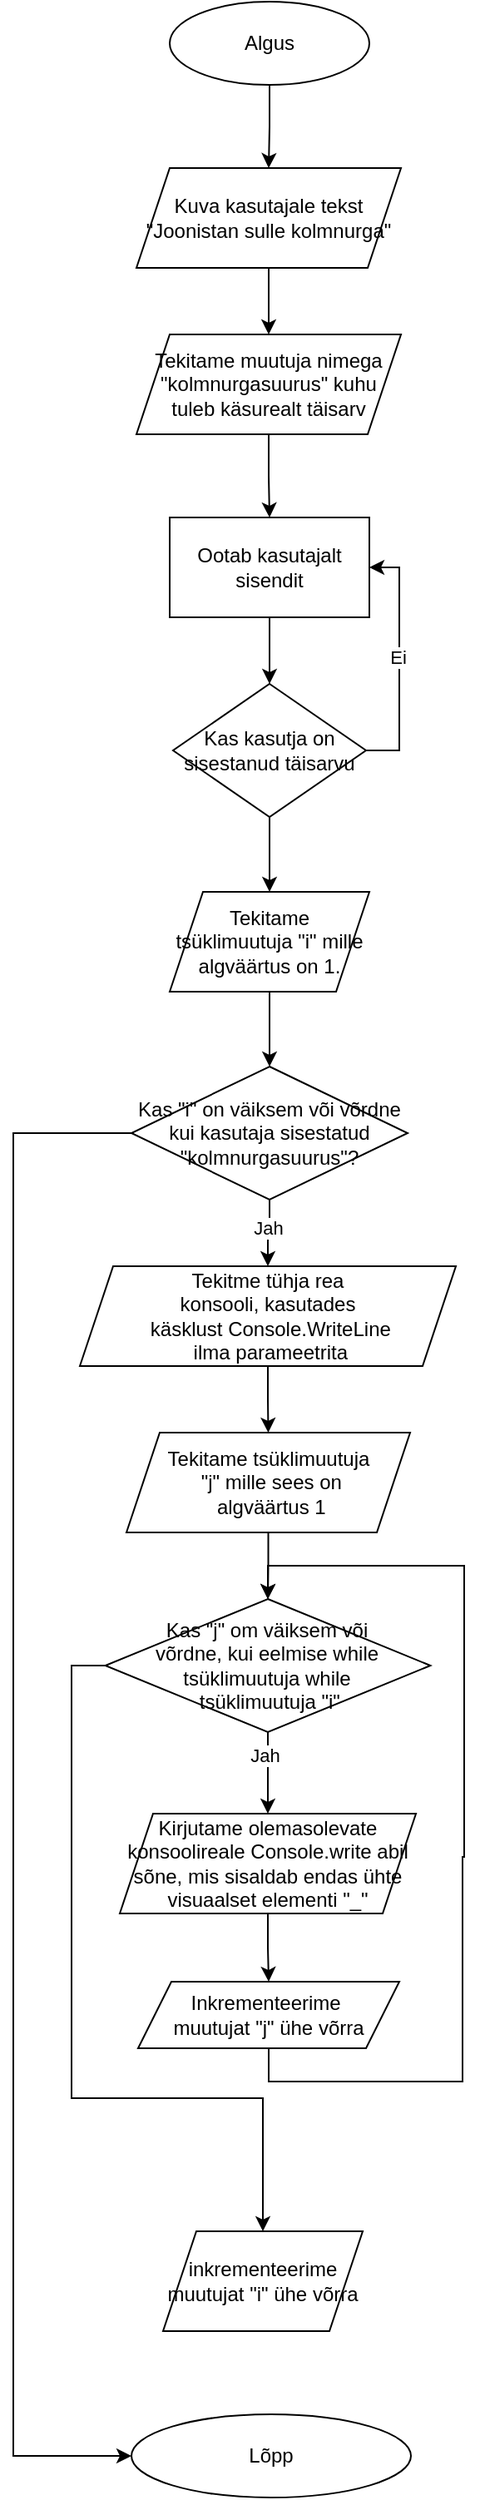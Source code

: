 <mxfile version="28.2.5">
  <diagram id="C5RBs43oDa-KdzZeNtuy" name="Page-1">
    <mxGraphModel dx="784" dy="861" grid="1" gridSize="10" guides="1" tooltips="1" connect="1" arrows="1" fold="1" page="1" pageScale="1" pageWidth="827" pageHeight="1169" math="0" shadow="0">
      <root>
        <mxCell id="WIyWlLk6GJQsqaUBKTNV-0" />
        <mxCell id="WIyWlLk6GJQsqaUBKTNV-1" parent="WIyWlLk6GJQsqaUBKTNV-0" />
        <mxCell id="_-viLAe0_29VRJoz3KLx-4" value="" style="edgeStyle=orthogonalEdgeStyle;rounded=0;orthogonalLoop=1;jettySize=auto;html=1;" edge="1" parent="WIyWlLk6GJQsqaUBKTNV-1" source="_-viLAe0_29VRJoz3KLx-0" target="_-viLAe0_29VRJoz3KLx-1">
          <mxGeometry relative="1" as="geometry" />
        </mxCell>
        <mxCell id="_-viLAe0_29VRJoz3KLx-0" value="Algus" style="ellipse;whiteSpace=wrap;html=1;" vertex="1" parent="WIyWlLk6GJQsqaUBKTNV-1">
          <mxGeometry x="354" y="20" width="120" height="50" as="geometry" />
        </mxCell>
        <mxCell id="_-viLAe0_29VRJoz3KLx-6" value="" style="edgeStyle=orthogonalEdgeStyle;rounded=0;orthogonalLoop=1;jettySize=auto;html=1;" edge="1" parent="WIyWlLk6GJQsqaUBKTNV-1" source="_-viLAe0_29VRJoz3KLx-1" target="_-viLAe0_29VRJoz3KLx-5">
          <mxGeometry relative="1" as="geometry" />
        </mxCell>
        <mxCell id="_-viLAe0_29VRJoz3KLx-1" value="Kuva kasutajale tekst &quot;Joonistan sulle kolmnurga&quot;" style="shape=parallelogram;perimeter=parallelogramPerimeter;whiteSpace=wrap;html=1;fixedSize=1;" vertex="1" parent="WIyWlLk6GJQsqaUBKTNV-1">
          <mxGeometry x="334" y="120" width="159" height="60" as="geometry" />
        </mxCell>
        <mxCell id="_-viLAe0_29VRJoz3KLx-8" value="" style="edgeStyle=orthogonalEdgeStyle;rounded=0;orthogonalLoop=1;jettySize=auto;html=1;" edge="1" parent="WIyWlLk6GJQsqaUBKTNV-1" source="_-viLAe0_29VRJoz3KLx-5" target="_-viLAe0_29VRJoz3KLx-7">
          <mxGeometry relative="1" as="geometry" />
        </mxCell>
        <mxCell id="_-viLAe0_29VRJoz3KLx-5" value="Tekitame muutuja nimega &quot;kolmnurgasuurus&quot; kuhu tuleb käsurealt täisarv" style="shape=parallelogram;perimeter=parallelogramPerimeter;whiteSpace=wrap;html=1;fixedSize=1;" vertex="1" parent="WIyWlLk6GJQsqaUBKTNV-1">
          <mxGeometry x="334" y="220" width="159" height="60" as="geometry" />
        </mxCell>
        <mxCell id="_-viLAe0_29VRJoz3KLx-10" value="" style="edgeStyle=orthogonalEdgeStyle;rounded=0;orthogonalLoop=1;jettySize=auto;html=1;" edge="1" parent="WIyWlLk6GJQsqaUBKTNV-1" source="_-viLAe0_29VRJoz3KLx-7" target="_-viLAe0_29VRJoz3KLx-9">
          <mxGeometry relative="1" as="geometry" />
        </mxCell>
        <mxCell id="_-viLAe0_29VRJoz3KLx-7" value="Ootab kasutajalt sisendit" style="whiteSpace=wrap;html=1;" vertex="1" parent="WIyWlLk6GJQsqaUBKTNV-1">
          <mxGeometry x="354" y="330" width="120" height="60" as="geometry" />
        </mxCell>
        <mxCell id="_-viLAe0_29VRJoz3KLx-11" style="edgeStyle=orthogonalEdgeStyle;rounded=0;orthogonalLoop=1;jettySize=auto;html=1;exitX=1;exitY=0.5;exitDx=0;exitDy=0;entryX=1;entryY=0.5;entryDx=0;entryDy=0;" edge="1" parent="WIyWlLk6GJQsqaUBKTNV-1" source="_-viLAe0_29VRJoz3KLx-9" target="_-viLAe0_29VRJoz3KLx-7">
          <mxGeometry relative="1" as="geometry" />
        </mxCell>
        <mxCell id="_-viLAe0_29VRJoz3KLx-12" value="Ei" style="edgeLabel;html=1;align=center;verticalAlign=middle;resizable=0;points=[];" vertex="1" connectable="0" parent="_-viLAe0_29VRJoz3KLx-11">
          <mxGeometry x="0.027" y="1" relative="1" as="geometry">
            <mxPoint as="offset" />
          </mxGeometry>
        </mxCell>
        <mxCell id="_-viLAe0_29VRJoz3KLx-14" value="" style="edgeStyle=orthogonalEdgeStyle;rounded=0;orthogonalLoop=1;jettySize=auto;html=1;" edge="1" parent="WIyWlLk6GJQsqaUBKTNV-1" source="_-viLAe0_29VRJoz3KLx-9" target="_-viLAe0_29VRJoz3KLx-13">
          <mxGeometry relative="1" as="geometry" />
        </mxCell>
        <mxCell id="_-viLAe0_29VRJoz3KLx-9" value="Kas kasutja on sisestanud täisarvu" style="rhombus;whiteSpace=wrap;html=1;" vertex="1" parent="WIyWlLk6GJQsqaUBKTNV-1">
          <mxGeometry x="356" y="430" width="116" height="80" as="geometry" />
        </mxCell>
        <mxCell id="_-viLAe0_29VRJoz3KLx-16" value="" style="edgeStyle=orthogonalEdgeStyle;rounded=0;orthogonalLoop=1;jettySize=auto;html=1;" edge="1" parent="WIyWlLk6GJQsqaUBKTNV-1" source="_-viLAe0_29VRJoz3KLx-13" target="_-viLAe0_29VRJoz3KLx-15">
          <mxGeometry relative="1" as="geometry" />
        </mxCell>
        <mxCell id="_-viLAe0_29VRJoz3KLx-13" value="Tekitame tsüklimuutuja &quot;i&quot; mille algväärtus on 1." style="shape=parallelogram;perimeter=parallelogramPerimeter;whiteSpace=wrap;html=1;fixedSize=1;" vertex="1" parent="WIyWlLk6GJQsqaUBKTNV-1">
          <mxGeometry x="354" y="555" width="120" height="60" as="geometry" />
        </mxCell>
        <mxCell id="_-viLAe0_29VRJoz3KLx-18" value="" style="edgeStyle=orthogonalEdgeStyle;rounded=0;orthogonalLoop=1;jettySize=auto;html=1;" edge="1" parent="WIyWlLk6GJQsqaUBKTNV-1" source="_-viLAe0_29VRJoz3KLx-15" target="_-viLAe0_29VRJoz3KLx-17">
          <mxGeometry relative="1" as="geometry" />
        </mxCell>
        <mxCell id="_-viLAe0_29VRJoz3KLx-19" value="Jah" style="edgeLabel;html=1;align=center;verticalAlign=middle;resizable=0;points=[];" vertex="1" connectable="0" parent="_-viLAe0_29VRJoz3KLx-18">
          <mxGeometry x="-0.2" y="-1" relative="1" as="geometry">
            <mxPoint as="offset" />
          </mxGeometry>
        </mxCell>
        <mxCell id="_-viLAe0_29VRJoz3KLx-33" style="edgeStyle=orthogonalEdgeStyle;rounded=0;orthogonalLoop=1;jettySize=auto;html=1;exitX=0;exitY=0.5;exitDx=0;exitDy=0;entryX=0;entryY=0.5;entryDx=0;entryDy=0;" edge="1" parent="WIyWlLk6GJQsqaUBKTNV-1" source="_-viLAe0_29VRJoz3KLx-15" target="_-viLAe0_29VRJoz3KLx-32">
          <mxGeometry relative="1" as="geometry">
            <Array as="points">
              <mxPoint x="260" y="700" />
              <mxPoint x="260" y="1495" />
            </Array>
          </mxGeometry>
        </mxCell>
        <mxCell id="_-viLAe0_29VRJoz3KLx-15" value="Kas &quot;i&quot; on väiksem või võrdne kui kasutaja sisestatud &quot;kolmnurgasuurus&quot;?" style="rhombus;whiteSpace=wrap;html=1;" vertex="1" parent="WIyWlLk6GJQsqaUBKTNV-1">
          <mxGeometry x="331" y="660" width="166" height="80" as="geometry" />
        </mxCell>
        <mxCell id="_-viLAe0_29VRJoz3KLx-21" value="" style="edgeStyle=orthogonalEdgeStyle;rounded=0;orthogonalLoop=1;jettySize=auto;html=1;" edge="1" parent="WIyWlLk6GJQsqaUBKTNV-1" source="_-viLAe0_29VRJoz3KLx-17" target="_-viLAe0_29VRJoz3KLx-20">
          <mxGeometry relative="1" as="geometry" />
        </mxCell>
        <mxCell id="_-viLAe0_29VRJoz3KLx-17" value="Tekitme tühja rea&lt;div&gt;konsooli, kasutades&lt;/div&gt;&lt;div&gt;&amp;nbsp;käsklust Console.WriteLine&lt;/div&gt;&lt;div&gt;&amp;nbsp;ilma parameetrita&lt;/div&gt;" style="shape=parallelogram;perimeter=parallelogramPerimeter;whiteSpace=wrap;html=1;fixedSize=1;" vertex="1" parent="WIyWlLk6GJQsqaUBKTNV-1">
          <mxGeometry x="300" y="780" width="226" height="60" as="geometry" />
        </mxCell>
        <mxCell id="_-viLAe0_29VRJoz3KLx-23" value="" style="edgeStyle=orthogonalEdgeStyle;rounded=0;orthogonalLoop=1;jettySize=auto;html=1;" edge="1" parent="WIyWlLk6GJQsqaUBKTNV-1" source="_-viLAe0_29VRJoz3KLx-20" target="_-viLAe0_29VRJoz3KLx-22">
          <mxGeometry relative="1" as="geometry" />
        </mxCell>
        <mxCell id="_-viLAe0_29VRJoz3KLx-20" value="Tekitame tsüklimuutuja&lt;div&gt;&amp;nbsp;&quot;j&quot; mille sees on&lt;/div&gt;&lt;div&gt;&amp;nbsp;algväärtus 1&lt;/div&gt;" style="shape=parallelogram;perimeter=parallelogramPerimeter;whiteSpace=wrap;html=1;fixedSize=1;" vertex="1" parent="WIyWlLk6GJQsqaUBKTNV-1">
          <mxGeometry x="328" y="880" width="170.5" height="60" as="geometry" />
        </mxCell>
        <mxCell id="_-viLAe0_29VRJoz3KLx-25" value="" style="edgeStyle=orthogonalEdgeStyle;rounded=0;orthogonalLoop=1;jettySize=auto;html=1;" edge="1" parent="WIyWlLk6GJQsqaUBKTNV-1" source="_-viLAe0_29VRJoz3KLx-22" target="_-viLAe0_29VRJoz3KLx-24">
          <mxGeometry relative="1" as="geometry" />
        </mxCell>
        <mxCell id="_-viLAe0_29VRJoz3KLx-31" value="Jah" style="edgeLabel;html=1;align=center;verticalAlign=middle;resizable=0;points=[];" vertex="1" connectable="0" parent="_-viLAe0_29VRJoz3KLx-25">
          <mxGeometry x="-0.429" y="-2" relative="1" as="geometry">
            <mxPoint as="offset" />
          </mxGeometry>
        </mxCell>
        <mxCell id="_-viLAe0_29VRJoz3KLx-29" style="edgeStyle=orthogonalEdgeStyle;rounded=0;orthogonalLoop=1;jettySize=auto;html=1;exitX=0;exitY=0.5;exitDx=0;exitDy=0;entryX=0.5;entryY=0;entryDx=0;entryDy=0;" edge="1" parent="WIyWlLk6GJQsqaUBKTNV-1" source="_-viLAe0_29VRJoz3KLx-22" target="_-viLAe0_29VRJoz3KLx-30">
          <mxGeometry relative="1" as="geometry">
            <mxPoint x="410" y="1360" as="targetPoint" />
            <Array as="points">
              <mxPoint x="295" y="1020" />
              <mxPoint x="295" y="1280" />
              <mxPoint x="410" y="1280" />
            </Array>
          </mxGeometry>
        </mxCell>
        <mxCell id="_-viLAe0_29VRJoz3KLx-22" value="Kas &quot;j&quot; om väiksem või&lt;div&gt;võrdne, kui eelmise while tsüklimuutuja while&lt;/div&gt;&lt;div&gt;&amp;nbsp;tsüklimuutuja &quot;i&quot;&lt;/div&gt;" style="rhombus;whiteSpace=wrap;html=1;" vertex="1" parent="WIyWlLk6GJQsqaUBKTNV-1">
          <mxGeometry x="315.31" y="980" width="195.37" height="80" as="geometry" />
        </mxCell>
        <mxCell id="_-viLAe0_29VRJoz3KLx-27" value="" style="edgeStyle=orthogonalEdgeStyle;rounded=0;orthogonalLoop=1;jettySize=auto;html=1;" edge="1" parent="WIyWlLk6GJQsqaUBKTNV-1" source="_-viLAe0_29VRJoz3KLx-24" target="_-viLAe0_29VRJoz3KLx-26">
          <mxGeometry relative="1" as="geometry" />
        </mxCell>
        <mxCell id="_-viLAe0_29VRJoz3KLx-24" value="Kirjutame olemasolevate konsoolireale Console.write abil sõne, mis sisaldab endas ühte visuaalset elementi &quot;_&quot;" style="shape=parallelogram;perimeter=parallelogramPerimeter;whiteSpace=wrap;html=1;fixedSize=1;" vertex="1" parent="WIyWlLk6GJQsqaUBKTNV-1">
          <mxGeometry x="324" y="1109" width="178" height="60" as="geometry" />
        </mxCell>
        <mxCell id="_-viLAe0_29VRJoz3KLx-28" style="edgeStyle=orthogonalEdgeStyle;rounded=0;orthogonalLoop=1;jettySize=auto;html=1;exitX=0.5;exitY=1;exitDx=0;exitDy=0;entryX=0.5;entryY=0;entryDx=0;entryDy=0;" edge="1" parent="WIyWlLk6GJQsqaUBKTNV-1" source="_-viLAe0_29VRJoz3KLx-26" target="_-viLAe0_29VRJoz3KLx-22">
          <mxGeometry relative="1" as="geometry">
            <Array as="points">
              <mxPoint x="414" y="1270" />
              <mxPoint x="530" y="1270" />
              <mxPoint x="530" y="1135" />
              <mxPoint x="531" y="1135" />
              <mxPoint x="531" y="960" />
              <mxPoint x="413" y="960" />
            </Array>
          </mxGeometry>
        </mxCell>
        <mxCell id="_-viLAe0_29VRJoz3KLx-26" value="Inkrementeerime&amp;nbsp;&lt;div&gt;muutujat &quot;j&quot; ühe võrra&lt;/div&gt;" style="shape=parallelogram;perimeter=parallelogramPerimeter;whiteSpace=wrap;html=1;fixedSize=1;" vertex="1" parent="WIyWlLk6GJQsqaUBKTNV-1">
          <mxGeometry x="335" y="1210" width="157" height="40" as="geometry" />
        </mxCell>
        <mxCell id="_-viLAe0_29VRJoz3KLx-30" value="inkrementeerime muutujat &quot;i&quot; ühe võrra" style="shape=parallelogram;perimeter=parallelogramPerimeter;whiteSpace=wrap;html=1;fixedSize=1;" vertex="1" parent="WIyWlLk6GJQsqaUBKTNV-1">
          <mxGeometry x="350" y="1360" width="120" height="60" as="geometry" />
        </mxCell>
        <mxCell id="_-viLAe0_29VRJoz3KLx-32" value="Lõpp" style="ellipse;whiteSpace=wrap;html=1;" vertex="1" parent="WIyWlLk6GJQsqaUBKTNV-1">
          <mxGeometry x="331" y="1470" width="168" height="50" as="geometry" />
        </mxCell>
      </root>
    </mxGraphModel>
  </diagram>
</mxfile>
